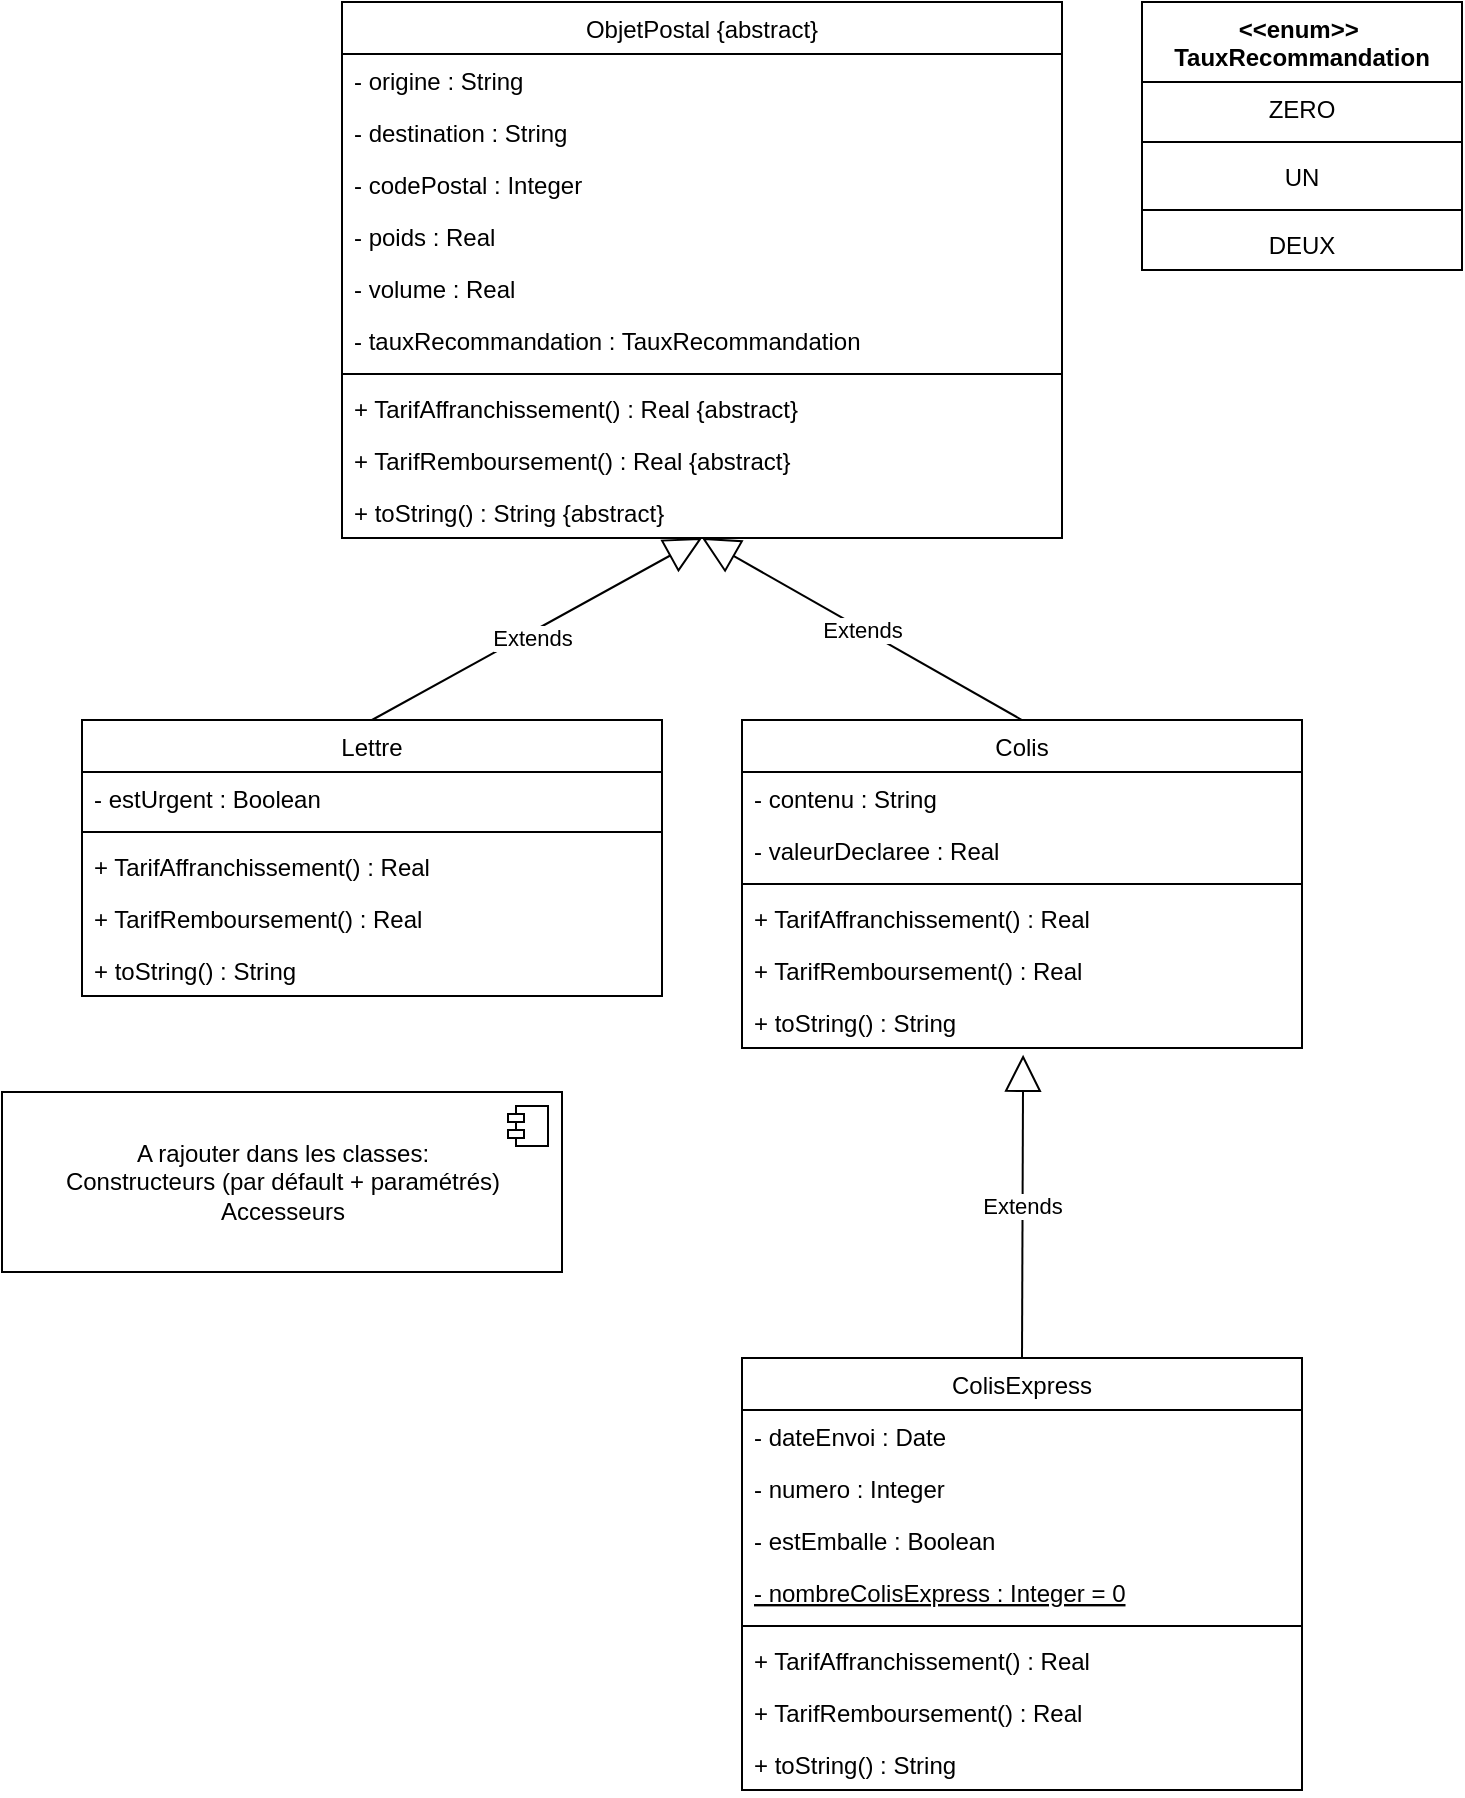<mxfile version="16.2.2" type="device"><diagram id="SX4upUJCtAxc1AZ2FPU_" name="Page-1"><mxGraphModel dx="1038" dy="609" grid="1" gridSize="10" guides="1" tooltips="1" connect="1" arrows="1" fold="1" page="1" pageScale="1" pageWidth="827" pageHeight="1169" math="0" shadow="0"><root><mxCell id="0"/><mxCell id="1" parent="0"/><mxCell id="onKZnrGArzro6a8-HQMq-1" value="ObjetPostal {abstract}" style="swimlane;fontStyle=0;childLayout=stackLayout;horizontal=1;startSize=26;fillColor=none;horizontalStack=0;resizeParent=1;resizeParentMax=0;resizeLast=0;collapsible=1;marginBottom=0;" parent="1" vertex="1"><mxGeometry x="240" y="40" width="360" height="268" as="geometry"/></mxCell><mxCell id="onKZnrGArzro6a8-HQMq-2" value="- origine : String" style="text;strokeColor=none;fillColor=none;align=left;verticalAlign=top;spacingLeft=4;spacingRight=4;overflow=hidden;rotatable=0;points=[[0,0.5],[1,0.5]];portConstraint=eastwest;" parent="onKZnrGArzro6a8-HQMq-1" vertex="1"><mxGeometry y="26" width="360" height="26" as="geometry"/></mxCell><mxCell id="onKZnrGArzro6a8-HQMq-3" value="- destination : String" style="text;strokeColor=none;fillColor=none;align=left;verticalAlign=top;spacingLeft=4;spacingRight=4;overflow=hidden;rotatable=0;points=[[0,0.5],[1,0.5]];portConstraint=eastwest;" parent="onKZnrGArzro6a8-HQMq-1" vertex="1"><mxGeometry y="52" width="360" height="26" as="geometry"/></mxCell><mxCell id="onKZnrGArzro6a8-HQMq-24" value="- codePostal : Integer" style="text;strokeColor=none;fillColor=none;align=left;verticalAlign=top;spacingLeft=4;spacingRight=4;overflow=hidden;rotatable=0;points=[[0,0.5],[1,0.5]];portConstraint=eastwest;" parent="onKZnrGArzro6a8-HQMq-1" vertex="1"><mxGeometry y="78" width="360" height="26" as="geometry"/></mxCell><mxCell id="onKZnrGArzro6a8-HQMq-25" value="- poids : Real" style="text;strokeColor=none;fillColor=none;align=left;verticalAlign=top;spacingLeft=4;spacingRight=4;overflow=hidden;rotatable=0;points=[[0,0.5],[1,0.5]];portConstraint=eastwest;" parent="onKZnrGArzro6a8-HQMq-1" vertex="1"><mxGeometry y="104" width="360" height="26" as="geometry"/></mxCell><mxCell id="onKZnrGArzro6a8-HQMq-26" value="- volume : Real" style="text;strokeColor=none;fillColor=none;align=left;verticalAlign=top;spacingLeft=4;spacingRight=4;overflow=hidden;rotatable=0;points=[[0,0.5],[1,0.5]];portConstraint=eastwest;" parent="onKZnrGArzro6a8-HQMq-1" vertex="1"><mxGeometry y="130" width="360" height="26" as="geometry"/></mxCell><mxCell id="onKZnrGArzro6a8-HQMq-4" value="- tauxRecommandation : TauxRecommandation" style="text;strokeColor=none;fillColor=none;align=left;verticalAlign=top;spacingLeft=4;spacingRight=4;overflow=hidden;rotatable=0;points=[[0,0.5],[1,0.5]];portConstraint=eastwest;" parent="onKZnrGArzro6a8-HQMq-1" vertex="1"><mxGeometry y="156" width="360" height="26" as="geometry"/></mxCell><mxCell id="onKZnrGArzro6a8-HQMq-28" value="" style="line;strokeWidth=1;fillColor=none;align=left;verticalAlign=middle;spacingTop=-1;spacingLeft=3;spacingRight=3;rotatable=0;labelPosition=right;points=[];portConstraint=eastwest;" parent="onKZnrGArzro6a8-HQMq-1" vertex="1"><mxGeometry y="182" width="360" height="8" as="geometry"/></mxCell><mxCell id="onKZnrGArzro6a8-HQMq-27" value="+ TarifAffranchissement() : Real {abstract}" style="text;strokeColor=none;fillColor=none;align=left;verticalAlign=top;spacingLeft=4;spacingRight=4;overflow=hidden;rotatable=0;points=[[0,0.5],[1,0.5]];portConstraint=eastwest;" parent="onKZnrGArzro6a8-HQMq-1" vertex="1"><mxGeometry y="190" width="360" height="26" as="geometry"/></mxCell><mxCell id="onKZnrGArzro6a8-HQMq-29" value="+ TarifRemboursement() : Real {abstract}" style="text;strokeColor=none;fillColor=none;align=left;verticalAlign=top;spacingLeft=4;spacingRight=4;overflow=hidden;rotatable=0;points=[[0,0.5],[1,0.5]];portConstraint=eastwest;" parent="onKZnrGArzro6a8-HQMq-1" vertex="1"><mxGeometry y="216" width="360" height="26" as="geometry"/></mxCell><mxCell id="onKZnrGArzro6a8-HQMq-30" value="+ toString() : String {abstract}" style="text;strokeColor=none;fillColor=none;align=left;verticalAlign=top;spacingLeft=4;spacingRight=4;overflow=hidden;rotatable=0;points=[[0,0.5],[1,0.5]];portConstraint=eastwest;" parent="onKZnrGArzro6a8-HQMq-1" vertex="1"><mxGeometry y="242" width="360" height="26" as="geometry"/></mxCell><mxCell id="onKZnrGArzro6a8-HQMq-5" value="Lettre" style="swimlane;fontStyle=0;childLayout=stackLayout;horizontal=1;startSize=26;fillColor=none;horizontalStack=0;resizeParent=1;resizeParentMax=0;resizeLast=0;collapsible=1;marginBottom=0;" parent="1" vertex="1"><mxGeometry x="110" y="399" width="290" height="138" as="geometry"><mxRectangle x="110" y="399" width="60" height="26" as="alternateBounds"/></mxGeometry></mxCell><mxCell id="onKZnrGArzro6a8-HQMq-6" value="- estUrgent : Boolean" style="text;strokeColor=none;fillColor=none;align=left;verticalAlign=top;spacingLeft=4;spacingRight=4;overflow=hidden;rotatable=0;points=[[0,0.5],[1,0.5]];portConstraint=eastwest;" parent="onKZnrGArzro6a8-HQMq-5" vertex="1"><mxGeometry y="26" width="290" height="26" as="geometry"/></mxCell><mxCell id="onKZnrGArzro6a8-HQMq-31" value="" style="line;strokeWidth=1;fillColor=none;align=left;verticalAlign=middle;spacingTop=-1;spacingLeft=3;spacingRight=3;rotatable=0;labelPosition=right;points=[];portConstraint=eastwest;" parent="onKZnrGArzro6a8-HQMq-5" vertex="1"><mxGeometry y="52" width="290" height="8" as="geometry"/></mxCell><mxCell id="onKZnrGArzro6a8-HQMq-32" value="+ TarifAffranchissement() : Real" style="text;strokeColor=none;fillColor=none;align=left;verticalAlign=top;spacingLeft=4;spacingRight=4;overflow=hidden;rotatable=0;points=[[0,0.5],[1,0.5]];portConstraint=eastwest;" parent="onKZnrGArzro6a8-HQMq-5" vertex="1"><mxGeometry y="60" width="290" height="26" as="geometry"/></mxCell><mxCell id="onKZnrGArzro6a8-HQMq-33" value="+ TarifRemboursement() : Real" style="text;strokeColor=none;fillColor=none;align=left;verticalAlign=top;spacingLeft=4;spacingRight=4;overflow=hidden;rotatable=0;points=[[0,0.5],[1,0.5]];portConstraint=eastwest;" parent="onKZnrGArzro6a8-HQMq-5" vertex="1"><mxGeometry y="86" width="290" height="26" as="geometry"/></mxCell><mxCell id="onKZnrGArzro6a8-HQMq-34" value="+ toString() : String" style="text;strokeColor=none;fillColor=none;align=left;verticalAlign=top;spacingLeft=4;spacingRight=4;overflow=hidden;rotatable=0;points=[[0,0.5],[1,0.5]];portConstraint=eastwest;" parent="onKZnrGArzro6a8-HQMq-5" vertex="1"><mxGeometry y="112" width="290" height="26" as="geometry"/></mxCell><mxCell id="onKZnrGArzro6a8-HQMq-9" value="Colis" style="swimlane;fontStyle=0;childLayout=stackLayout;horizontal=1;startSize=26;fillColor=none;horizontalStack=0;resizeParent=1;resizeParentMax=0;resizeLast=0;collapsible=1;marginBottom=0;" parent="1" vertex="1"><mxGeometry x="440" y="399" width="280" height="164" as="geometry"><mxRectangle x="440" y="399" width="60" height="26" as="alternateBounds"/></mxGeometry></mxCell><mxCell id="onKZnrGArzro6a8-HQMq-10" value="- contenu : String" style="text;strokeColor=none;fillColor=none;align=left;verticalAlign=top;spacingLeft=4;spacingRight=4;overflow=hidden;rotatable=0;points=[[0,0.5],[1,0.5]];portConstraint=eastwest;" parent="onKZnrGArzro6a8-HQMq-9" vertex="1"><mxGeometry y="26" width="280" height="26" as="geometry"/></mxCell><mxCell id="onKZnrGArzro6a8-HQMq-11" value="- valeurDeclaree : Real" style="text;strokeColor=none;fillColor=none;align=left;verticalAlign=top;spacingLeft=4;spacingRight=4;overflow=hidden;rotatable=0;points=[[0,0.5],[1,0.5]];portConstraint=eastwest;" parent="onKZnrGArzro6a8-HQMq-9" vertex="1"><mxGeometry y="52" width="280" height="26" as="geometry"/></mxCell><mxCell id="onKZnrGArzro6a8-HQMq-38" value="" style="line;strokeWidth=1;fillColor=none;align=left;verticalAlign=middle;spacingTop=-1;spacingLeft=3;spacingRight=3;rotatable=0;labelPosition=right;points=[];portConstraint=eastwest;" parent="onKZnrGArzro6a8-HQMq-9" vertex="1"><mxGeometry y="78" width="280" height="8" as="geometry"/></mxCell><mxCell id="onKZnrGArzro6a8-HQMq-35" value="+ TarifAffranchissement() : Real" style="text;strokeColor=none;fillColor=none;align=left;verticalAlign=top;spacingLeft=4;spacingRight=4;overflow=hidden;rotatable=0;points=[[0,0.5],[1,0.5]];portConstraint=eastwest;" parent="onKZnrGArzro6a8-HQMq-9" vertex="1"><mxGeometry y="86" width="280" height="26" as="geometry"/></mxCell><mxCell id="onKZnrGArzro6a8-HQMq-36" value="+ TarifRemboursement() : Real" style="text;strokeColor=none;fillColor=none;align=left;verticalAlign=top;spacingLeft=4;spacingRight=4;overflow=hidden;rotatable=0;points=[[0,0.5],[1,0.5]];portConstraint=eastwest;" parent="onKZnrGArzro6a8-HQMq-9" vertex="1"><mxGeometry y="112" width="280" height="26" as="geometry"/></mxCell><mxCell id="onKZnrGArzro6a8-HQMq-37" value="+ toString() : String" style="text;strokeColor=none;fillColor=none;align=left;verticalAlign=top;spacingLeft=4;spacingRight=4;overflow=hidden;rotatable=0;points=[[0,0.5],[1,0.5]];portConstraint=eastwest;" parent="onKZnrGArzro6a8-HQMq-9" vertex="1"><mxGeometry y="138" width="280" height="26" as="geometry"/></mxCell><mxCell id="onKZnrGArzro6a8-HQMq-13" value="ColisExpress" style="swimlane;fontStyle=0;childLayout=stackLayout;horizontal=1;startSize=26;fillColor=none;horizontalStack=0;resizeParent=1;resizeParentMax=0;resizeLast=0;collapsible=1;marginBottom=0;" parent="1" vertex="1"><mxGeometry x="440" y="718" width="280" height="216" as="geometry"/></mxCell><mxCell id="onKZnrGArzro6a8-HQMq-14" value="- dateEnvoi : Date" style="text;strokeColor=none;fillColor=none;align=left;verticalAlign=top;spacingLeft=4;spacingRight=4;overflow=hidden;rotatable=0;points=[[0,0.5],[1,0.5]];portConstraint=eastwest;" parent="onKZnrGArzro6a8-HQMq-13" vertex="1"><mxGeometry y="26" width="280" height="26" as="geometry"/></mxCell><mxCell id="onKZnrGArzro6a8-HQMq-15" value="- numero : Integer" style="text;strokeColor=none;fillColor=none;align=left;verticalAlign=top;spacingLeft=4;spacingRight=4;overflow=hidden;rotatable=0;points=[[0,0.5],[1,0.5]];portConstraint=eastwest;" parent="onKZnrGArzro6a8-HQMq-13" vertex="1"><mxGeometry y="52" width="280" height="26" as="geometry"/></mxCell><mxCell id="onKZnrGArzro6a8-HQMq-41" value="- estEmballe : Boolean" style="text;strokeColor=none;fillColor=none;align=left;verticalAlign=top;spacingLeft=4;spacingRight=4;overflow=hidden;rotatable=0;points=[[0,0.5],[1,0.5]];portConstraint=eastwest;" parent="onKZnrGArzro6a8-HQMq-13" vertex="1"><mxGeometry y="78" width="280" height="26" as="geometry"/></mxCell><mxCell id="onKZnrGArzro6a8-HQMq-16" value="- nombreColisExpress : Integer = 0" style="text;strokeColor=none;fillColor=none;align=left;verticalAlign=top;spacingLeft=4;spacingRight=4;overflow=hidden;rotatable=0;points=[[0,0.5],[1,0.5]];portConstraint=eastwest;fontStyle=4" parent="onKZnrGArzro6a8-HQMq-13" vertex="1"><mxGeometry y="104" width="280" height="26" as="geometry"/></mxCell><mxCell id="sTMPHxEP8hf9aHZZ8YuI-11" value="" style="line;strokeWidth=1;fillColor=none;align=left;verticalAlign=middle;spacingTop=-1;spacingLeft=3;spacingRight=3;rotatable=0;labelPosition=right;points=[];portConstraint=eastwest;" vertex="1" parent="onKZnrGArzro6a8-HQMq-13"><mxGeometry y="130" width="280" height="8" as="geometry"/></mxCell><mxCell id="sTMPHxEP8hf9aHZZ8YuI-8" value="+ TarifAffranchissement() : Real" style="text;strokeColor=none;fillColor=none;align=left;verticalAlign=top;spacingLeft=4;spacingRight=4;overflow=hidden;rotatable=0;points=[[0,0.5],[1,0.5]];portConstraint=eastwest;" vertex="1" parent="onKZnrGArzro6a8-HQMq-13"><mxGeometry y="138" width="280" height="26" as="geometry"/></mxCell><mxCell id="sTMPHxEP8hf9aHZZ8YuI-9" value="+ TarifRemboursement() : Real" style="text;strokeColor=none;fillColor=none;align=left;verticalAlign=top;spacingLeft=4;spacingRight=4;overflow=hidden;rotatable=0;points=[[0,0.5],[1,0.5]];portConstraint=eastwest;" vertex="1" parent="onKZnrGArzro6a8-HQMq-13"><mxGeometry y="164" width="280" height="26" as="geometry"/></mxCell><mxCell id="sTMPHxEP8hf9aHZZ8YuI-10" value="+ toString() : String" style="text;strokeColor=none;fillColor=none;align=left;verticalAlign=top;spacingLeft=4;spacingRight=4;overflow=hidden;rotatable=0;points=[[0,0.5],[1,0.5]];portConstraint=eastwest;" vertex="1" parent="onKZnrGArzro6a8-HQMq-13"><mxGeometry y="190" width="280" height="26" as="geometry"/></mxCell><mxCell id="onKZnrGArzro6a8-HQMq-18" value="Extends" style="endArrow=block;endSize=16;endFill=0;html=1;rounded=0;exitX=0.5;exitY=0;exitDx=0;exitDy=0;entryX=0.5;entryY=1;entryDx=0;entryDy=0;" parent="1" source="onKZnrGArzro6a8-HQMq-5" target="onKZnrGArzro6a8-HQMq-1" edge="1"><mxGeometry x="-0.048" y="-3" width="160" relative="1" as="geometry"><mxPoint x="330" y="320" as="sourcePoint"/><mxPoint x="420" y="140" as="targetPoint"/><mxPoint as="offset"/></mxGeometry></mxCell><mxCell id="onKZnrGArzro6a8-HQMq-19" value="Extends" style="endArrow=block;endSize=16;endFill=0;html=1;rounded=0;exitX=0.5;exitY=0;exitDx=0;exitDy=0;entryX=0.5;entryY=1;entryDx=0;entryDy=0;" parent="1" source="onKZnrGArzro6a8-HQMq-9" target="onKZnrGArzro6a8-HQMq-1" edge="1"><mxGeometry width="160" relative="1" as="geometry"><mxPoint x="330" y="320" as="sourcePoint"/><mxPoint x="490" y="320" as="targetPoint"/></mxGeometry></mxCell><mxCell id="onKZnrGArzro6a8-HQMq-42" value="Extends" style="endArrow=block;endSize=16;endFill=0;html=1;rounded=0;exitX=0.5;exitY=0;exitDx=0;exitDy=0;entryX=0.502;entryY=1.129;entryDx=0;entryDy=0;entryPerimeter=0;" parent="1" source="onKZnrGArzro6a8-HQMq-13" target="onKZnrGArzro6a8-HQMq-37" edge="1"><mxGeometry width="160" relative="1" as="geometry"><mxPoint x="420" y="640" as="sourcePoint"/><mxPoint x="580" y="640" as="targetPoint"/></mxGeometry></mxCell><mxCell id="onKZnrGArzro6a8-HQMq-43" value="A rajouter dans les classes:&lt;br&gt;Constructeurs (par défault + paramétrés)&lt;br&gt;Accesseurs" style="html=1;dropTarget=0;" parent="1" vertex="1"><mxGeometry x="70" y="585" width="280" height="90" as="geometry"/></mxCell><mxCell id="onKZnrGArzro6a8-HQMq-44" value="" style="shape=module;jettyWidth=8;jettyHeight=4;" parent="onKZnrGArzro6a8-HQMq-43" vertex="1"><mxGeometry x="1" width="20" height="20" relative="1" as="geometry"><mxPoint x="-27" y="7" as="offset"/></mxGeometry></mxCell><mxCell id="sTMPHxEP8hf9aHZZ8YuI-1" value="&lt;&lt;enum&gt;&gt; &#10;TauxRecommandation" style="swimlane;fontStyle=1;align=center;verticalAlign=top;childLayout=stackLayout;horizontal=1;startSize=40;horizontalStack=0;resizeParent=1;resizeParentMax=0;resizeLast=0;collapsible=1;marginBottom=0;" vertex="1" parent="1"><mxGeometry x="640" y="40" width="160" height="134" as="geometry"/></mxCell><mxCell id="sTMPHxEP8hf9aHZZ8YuI-2" value="ZERO" style="text;strokeColor=none;fillColor=none;align=center;verticalAlign=top;spacingLeft=4;spacingRight=4;overflow=hidden;rotatable=0;points=[[0,0.5],[1,0.5]];portConstraint=eastwest;" vertex="1" parent="sTMPHxEP8hf9aHZZ8YuI-1"><mxGeometry y="40" width="160" height="26" as="geometry"/></mxCell><mxCell id="sTMPHxEP8hf9aHZZ8YuI-3" value="" style="line;strokeWidth=1;fillColor=none;align=left;verticalAlign=middle;spacingTop=-1;spacingLeft=3;spacingRight=3;rotatable=0;labelPosition=right;points=[];portConstraint=eastwest;" vertex="1" parent="sTMPHxEP8hf9aHZZ8YuI-1"><mxGeometry y="66" width="160" height="8" as="geometry"/></mxCell><mxCell id="sTMPHxEP8hf9aHZZ8YuI-4" value="UN" style="text;strokeColor=none;fillColor=none;align=center;verticalAlign=top;spacingLeft=4;spacingRight=4;overflow=hidden;rotatable=0;points=[[0,0.5],[1,0.5]];portConstraint=eastwest;" vertex="1" parent="sTMPHxEP8hf9aHZZ8YuI-1"><mxGeometry y="74" width="160" height="26" as="geometry"/></mxCell><mxCell id="sTMPHxEP8hf9aHZZ8YuI-6" value="" style="line;strokeWidth=1;fillColor=none;align=left;verticalAlign=middle;spacingTop=-1;spacingLeft=3;spacingRight=3;rotatable=0;labelPosition=right;points=[];portConstraint=eastwest;" vertex="1" parent="sTMPHxEP8hf9aHZZ8YuI-1"><mxGeometry y="100" width="160" height="8" as="geometry"/></mxCell><mxCell id="sTMPHxEP8hf9aHZZ8YuI-5" value="DEUX" style="text;strokeColor=none;fillColor=none;align=center;verticalAlign=top;spacingLeft=4;spacingRight=4;overflow=hidden;rotatable=0;points=[[0,0.5],[1,0.5]];portConstraint=eastwest;" vertex="1" parent="sTMPHxEP8hf9aHZZ8YuI-1"><mxGeometry y="108" width="160" height="26" as="geometry"/></mxCell></root></mxGraphModel></diagram></mxfile>